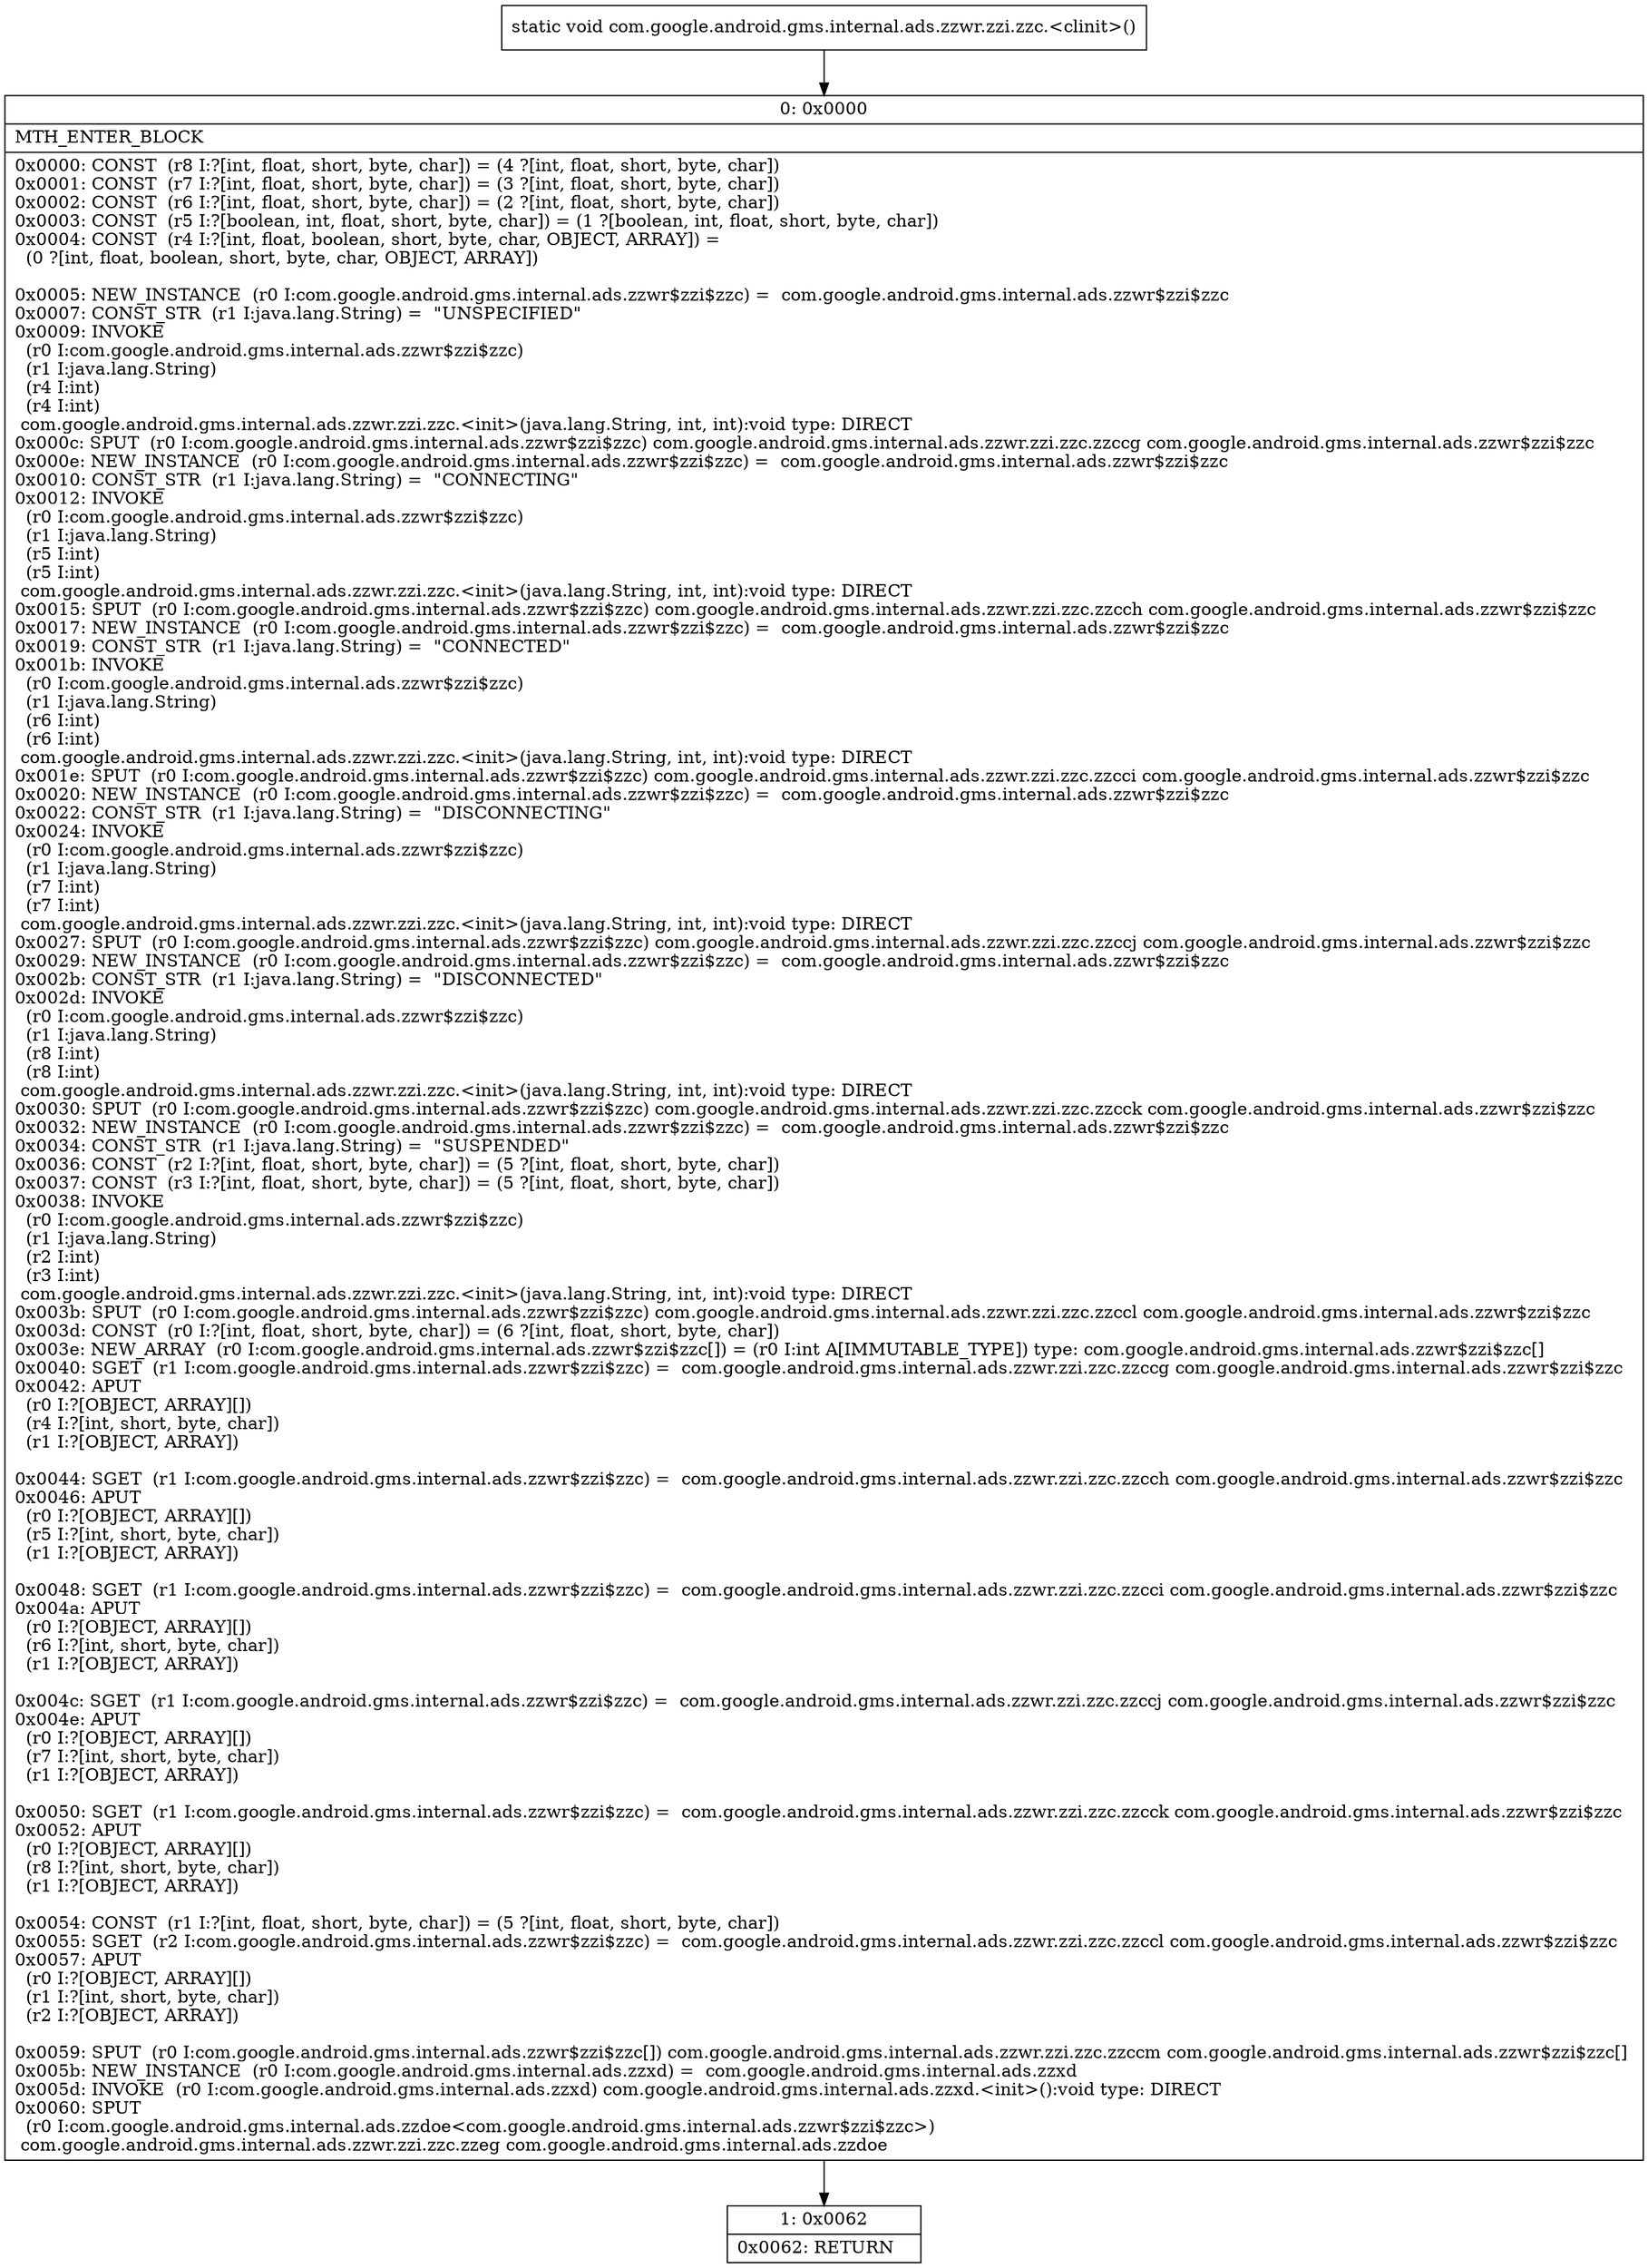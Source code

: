 digraph "CFG forcom.google.android.gms.internal.ads.zzwr.zzi.zzc.\<clinit\>()V" {
Node_0 [shape=record,label="{0\:\ 0x0000|MTH_ENTER_BLOCK\l|0x0000: CONST  (r8 I:?[int, float, short, byte, char]) = (4 ?[int, float, short, byte, char]) \l0x0001: CONST  (r7 I:?[int, float, short, byte, char]) = (3 ?[int, float, short, byte, char]) \l0x0002: CONST  (r6 I:?[int, float, short, byte, char]) = (2 ?[int, float, short, byte, char]) \l0x0003: CONST  (r5 I:?[boolean, int, float, short, byte, char]) = (1 ?[boolean, int, float, short, byte, char]) \l0x0004: CONST  (r4 I:?[int, float, boolean, short, byte, char, OBJECT, ARRAY]) = \l  (0 ?[int, float, boolean, short, byte, char, OBJECT, ARRAY])\l \l0x0005: NEW_INSTANCE  (r0 I:com.google.android.gms.internal.ads.zzwr$zzi$zzc) =  com.google.android.gms.internal.ads.zzwr$zzi$zzc \l0x0007: CONST_STR  (r1 I:java.lang.String) =  \"UNSPECIFIED\" \l0x0009: INVOKE  \l  (r0 I:com.google.android.gms.internal.ads.zzwr$zzi$zzc)\l  (r1 I:java.lang.String)\l  (r4 I:int)\l  (r4 I:int)\l com.google.android.gms.internal.ads.zzwr.zzi.zzc.\<init\>(java.lang.String, int, int):void type: DIRECT \l0x000c: SPUT  (r0 I:com.google.android.gms.internal.ads.zzwr$zzi$zzc) com.google.android.gms.internal.ads.zzwr.zzi.zzc.zzccg com.google.android.gms.internal.ads.zzwr$zzi$zzc \l0x000e: NEW_INSTANCE  (r0 I:com.google.android.gms.internal.ads.zzwr$zzi$zzc) =  com.google.android.gms.internal.ads.zzwr$zzi$zzc \l0x0010: CONST_STR  (r1 I:java.lang.String) =  \"CONNECTING\" \l0x0012: INVOKE  \l  (r0 I:com.google.android.gms.internal.ads.zzwr$zzi$zzc)\l  (r1 I:java.lang.String)\l  (r5 I:int)\l  (r5 I:int)\l com.google.android.gms.internal.ads.zzwr.zzi.zzc.\<init\>(java.lang.String, int, int):void type: DIRECT \l0x0015: SPUT  (r0 I:com.google.android.gms.internal.ads.zzwr$zzi$zzc) com.google.android.gms.internal.ads.zzwr.zzi.zzc.zzcch com.google.android.gms.internal.ads.zzwr$zzi$zzc \l0x0017: NEW_INSTANCE  (r0 I:com.google.android.gms.internal.ads.zzwr$zzi$zzc) =  com.google.android.gms.internal.ads.zzwr$zzi$zzc \l0x0019: CONST_STR  (r1 I:java.lang.String) =  \"CONNECTED\" \l0x001b: INVOKE  \l  (r0 I:com.google.android.gms.internal.ads.zzwr$zzi$zzc)\l  (r1 I:java.lang.String)\l  (r6 I:int)\l  (r6 I:int)\l com.google.android.gms.internal.ads.zzwr.zzi.zzc.\<init\>(java.lang.String, int, int):void type: DIRECT \l0x001e: SPUT  (r0 I:com.google.android.gms.internal.ads.zzwr$zzi$zzc) com.google.android.gms.internal.ads.zzwr.zzi.zzc.zzcci com.google.android.gms.internal.ads.zzwr$zzi$zzc \l0x0020: NEW_INSTANCE  (r0 I:com.google.android.gms.internal.ads.zzwr$zzi$zzc) =  com.google.android.gms.internal.ads.zzwr$zzi$zzc \l0x0022: CONST_STR  (r1 I:java.lang.String) =  \"DISCONNECTING\" \l0x0024: INVOKE  \l  (r0 I:com.google.android.gms.internal.ads.zzwr$zzi$zzc)\l  (r1 I:java.lang.String)\l  (r7 I:int)\l  (r7 I:int)\l com.google.android.gms.internal.ads.zzwr.zzi.zzc.\<init\>(java.lang.String, int, int):void type: DIRECT \l0x0027: SPUT  (r0 I:com.google.android.gms.internal.ads.zzwr$zzi$zzc) com.google.android.gms.internal.ads.zzwr.zzi.zzc.zzccj com.google.android.gms.internal.ads.zzwr$zzi$zzc \l0x0029: NEW_INSTANCE  (r0 I:com.google.android.gms.internal.ads.zzwr$zzi$zzc) =  com.google.android.gms.internal.ads.zzwr$zzi$zzc \l0x002b: CONST_STR  (r1 I:java.lang.String) =  \"DISCONNECTED\" \l0x002d: INVOKE  \l  (r0 I:com.google.android.gms.internal.ads.zzwr$zzi$zzc)\l  (r1 I:java.lang.String)\l  (r8 I:int)\l  (r8 I:int)\l com.google.android.gms.internal.ads.zzwr.zzi.zzc.\<init\>(java.lang.String, int, int):void type: DIRECT \l0x0030: SPUT  (r0 I:com.google.android.gms.internal.ads.zzwr$zzi$zzc) com.google.android.gms.internal.ads.zzwr.zzi.zzc.zzcck com.google.android.gms.internal.ads.zzwr$zzi$zzc \l0x0032: NEW_INSTANCE  (r0 I:com.google.android.gms.internal.ads.zzwr$zzi$zzc) =  com.google.android.gms.internal.ads.zzwr$zzi$zzc \l0x0034: CONST_STR  (r1 I:java.lang.String) =  \"SUSPENDED\" \l0x0036: CONST  (r2 I:?[int, float, short, byte, char]) = (5 ?[int, float, short, byte, char]) \l0x0037: CONST  (r3 I:?[int, float, short, byte, char]) = (5 ?[int, float, short, byte, char]) \l0x0038: INVOKE  \l  (r0 I:com.google.android.gms.internal.ads.zzwr$zzi$zzc)\l  (r1 I:java.lang.String)\l  (r2 I:int)\l  (r3 I:int)\l com.google.android.gms.internal.ads.zzwr.zzi.zzc.\<init\>(java.lang.String, int, int):void type: DIRECT \l0x003b: SPUT  (r0 I:com.google.android.gms.internal.ads.zzwr$zzi$zzc) com.google.android.gms.internal.ads.zzwr.zzi.zzc.zzccl com.google.android.gms.internal.ads.zzwr$zzi$zzc \l0x003d: CONST  (r0 I:?[int, float, short, byte, char]) = (6 ?[int, float, short, byte, char]) \l0x003e: NEW_ARRAY  (r0 I:com.google.android.gms.internal.ads.zzwr$zzi$zzc[]) = (r0 I:int A[IMMUTABLE_TYPE]) type: com.google.android.gms.internal.ads.zzwr$zzi$zzc[] \l0x0040: SGET  (r1 I:com.google.android.gms.internal.ads.zzwr$zzi$zzc) =  com.google.android.gms.internal.ads.zzwr.zzi.zzc.zzccg com.google.android.gms.internal.ads.zzwr$zzi$zzc \l0x0042: APUT  \l  (r0 I:?[OBJECT, ARRAY][])\l  (r4 I:?[int, short, byte, char])\l  (r1 I:?[OBJECT, ARRAY])\l \l0x0044: SGET  (r1 I:com.google.android.gms.internal.ads.zzwr$zzi$zzc) =  com.google.android.gms.internal.ads.zzwr.zzi.zzc.zzcch com.google.android.gms.internal.ads.zzwr$zzi$zzc \l0x0046: APUT  \l  (r0 I:?[OBJECT, ARRAY][])\l  (r5 I:?[int, short, byte, char])\l  (r1 I:?[OBJECT, ARRAY])\l \l0x0048: SGET  (r1 I:com.google.android.gms.internal.ads.zzwr$zzi$zzc) =  com.google.android.gms.internal.ads.zzwr.zzi.zzc.zzcci com.google.android.gms.internal.ads.zzwr$zzi$zzc \l0x004a: APUT  \l  (r0 I:?[OBJECT, ARRAY][])\l  (r6 I:?[int, short, byte, char])\l  (r1 I:?[OBJECT, ARRAY])\l \l0x004c: SGET  (r1 I:com.google.android.gms.internal.ads.zzwr$zzi$zzc) =  com.google.android.gms.internal.ads.zzwr.zzi.zzc.zzccj com.google.android.gms.internal.ads.zzwr$zzi$zzc \l0x004e: APUT  \l  (r0 I:?[OBJECT, ARRAY][])\l  (r7 I:?[int, short, byte, char])\l  (r1 I:?[OBJECT, ARRAY])\l \l0x0050: SGET  (r1 I:com.google.android.gms.internal.ads.zzwr$zzi$zzc) =  com.google.android.gms.internal.ads.zzwr.zzi.zzc.zzcck com.google.android.gms.internal.ads.zzwr$zzi$zzc \l0x0052: APUT  \l  (r0 I:?[OBJECT, ARRAY][])\l  (r8 I:?[int, short, byte, char])\l  (r1 I:?[OBJECT, ARRAY])\l \l0x0054: CONST  (r1 I:?[int, float, short, byte, char]) = (5 ?[int, float, short, byte, char]) \l0x0055: SGET  (r2 I:com.google.android.gms.internal.ads.zzwr$zzi$zzc) =  com.google.android.gms.internal.ads.zzwr.zzi.zzc.zzccl com.google.android.gms.internal.ads.zzwr$zzi$zzc \l0x0057: APUT  \l  (r0 I:?[OBJECT, ARRAY][])\l  (r1 I:?[int, short, byte, char])\l  (r2 I:?[OBJECT, ARRAY])\l \l0x0059: SPUT  (r0 I:com.google.android.gms.internal.ads.zzwr$zzi$zzc[]) com.google.android.gms.internal.ads.zzwr.zzi.zzc.zzccm com.google.android.gms.internal.ads.zzwr$zzi$zzc[] \l0x005b: NEW_INSTANCE  (r0 I:com.google.android.gms.internal.ads.zzxd) =  com.google.android.gms.internal.ads.zzxd \l0x005d: INVOKE  (r0 I:com.google.android.gms.internal.ads.zzxd) com.google.android.gms.internal.ads.zzxd.\<init\>():void type: DIRECT \l0x0060: SPUT  \l  (r0 I:com.google.android.gms.internal.ads.zzdoe\<com.google.android.gms.internal.ads.zzwr$zzi$zzc\>)\l com.google.android.gms.internal.ads.zzwr.zzi.zzc.zzeg com.google.android.gms.internal.ads.zzdoe \l}"];
Node_1 [shape=record,label="{1\:\ 0x0062|0x0062: RETURN   \l}"];
MethodNode[shape=record,label="{static void com.google.android.gms.internal.ads.zzwr.zzi.zzc.\<clinit\>() }"];
MethodNode -> Node_0;
Node_0 -> Node_1;
}

